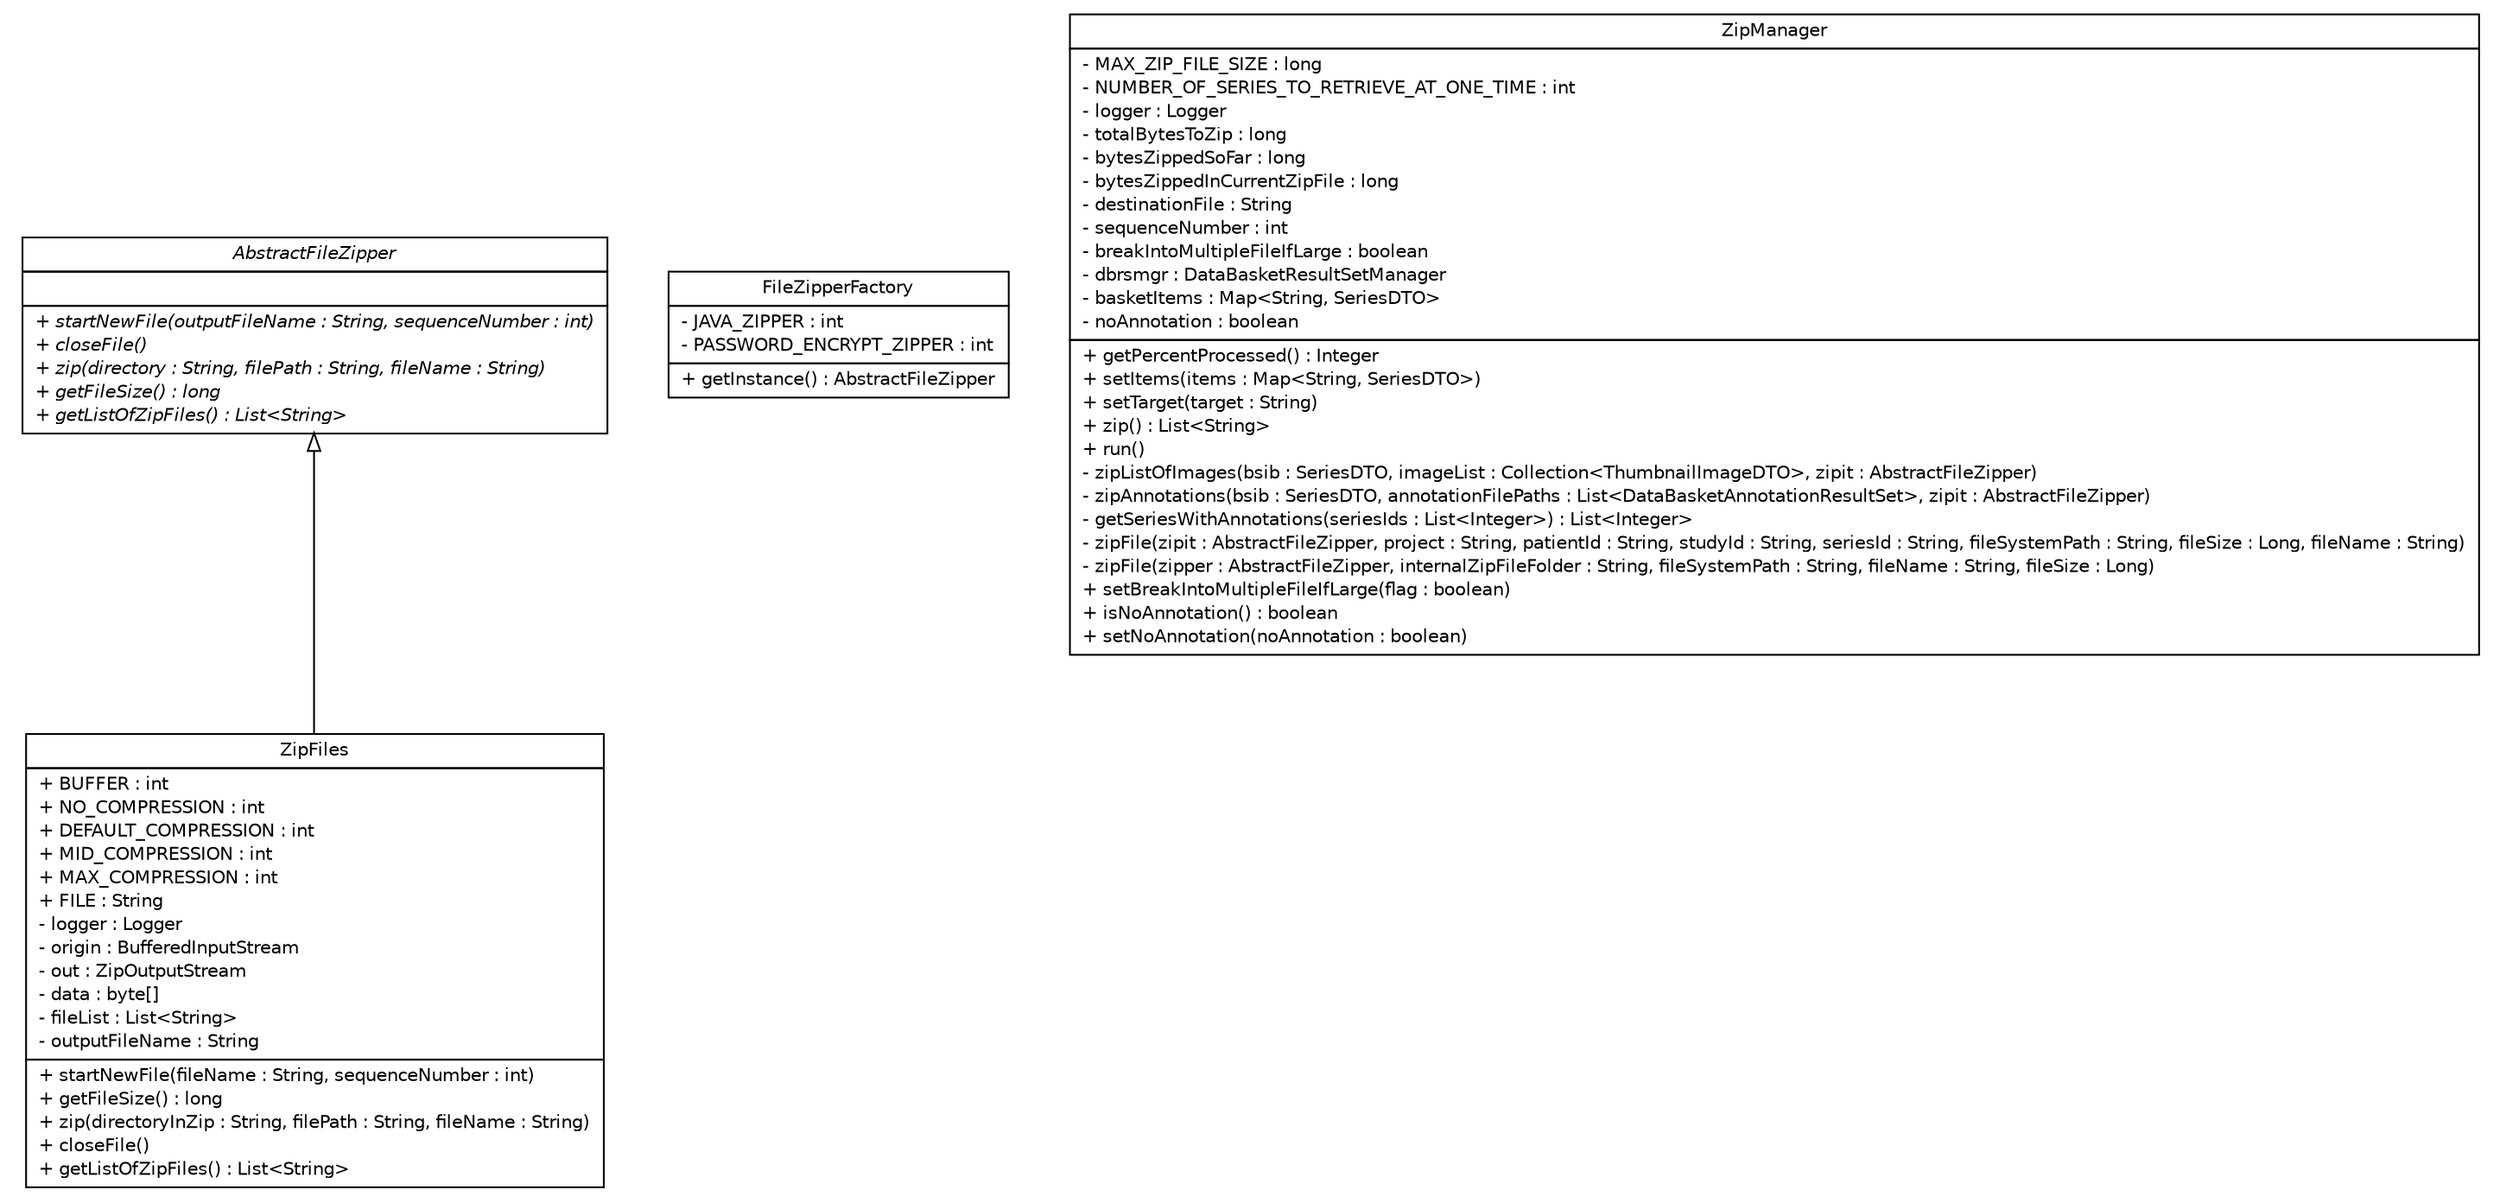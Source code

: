 #!/usr/local/bin/dot
#
# Class diagram 
# Generated by UmlGraph version 4.8 (http://www.spinellis.gr/sw/umlgraph)
#

digraph G {
	edge [fontname="Helvetica",fontsize=10,labelfontname="Helvetica",labelfontsize=10];
	node [fontname="Helvetica",fontsize=10,shape=plaintext];
	// gov.nih.nci.ncia.zip.AbstractFileZipper
	c6556 [label=<<table border="0" cellborder="1" cellspacing="0" cellpadding="2" port="p" href="./AbstractFileZipper.html">
		<tr><td><table border="0" cellspacing="0" cellpadding="1">
			<tr><td><font face="Helvetica-Oblique"> AbstractFileZipper </font></td></tr>
		</table></td></tr>
		<tr><td><table border="0" cellspacing="0" cellpadding="1">
			<tr><td align="left">  </td></tr>
		</table></td></tr>
		<tr><td><table border="0" cellspacing="0" cellpadding="1">
			<tr><td align="left"><font face="Helvetica-Oblique" point-size="10.0"> + startNewFile(outputFileName : String, sequenceNumber : int) </font></td></tr>
			<tr><td align="left"><font face="Helvetica-Oblique" point-size="10.0"> + closeFile() </font></td></tr>
			<tr><td align="left"><font face="Helvetica-Oblique" point-size="10.0"> + zip(directory : String, filePath : String, fileName : String) </font></td></tr>
			<tr><td align="left"><font face="Helvetica-Oblique" point-size="10.0"> + getFileSize() : long </font></td></tr>
			<tr><td align="left"><font face="Helvetica-Oblique" point-size="10.0"> + getListOfZipFiles() : List&lt;String&gt; </font></td></tr>
		</table></td></tr>
		</table>>, fontname="Helvetica", fontcolor="black", fontsize=10.0];
	// gov.nih.nci.ncia.zip.FileZipperFactory
	c6557 [label=<<table border="0" cellborder="1" cellspacing="0" cellpadding="2" port="p" href="./FileZipperFactory.html">
		<tr><td><table border="0" cellspacing="0" cellpadding="1">
			<tr><td> FileZipperFactory </td></tr>
		</table></td></tr>
		<tr><td><table border="0" cellspacing="0" cellpadding="1">
			<tr><td align="left"> - JAVA_ZIPPER : int </td></tr>
			<tr><td align="left"> - PASSWORD_ENCRYPT_ZIPPER : int </td></tr>
		</table></td></tr>
		<tr><td><table border="0" cellspacing="0" cellpadding="1">
			<tr><td align="left"> + getInstance() : AbstractFileZipper </td></tr>
		</table></td></tr>
		</table>>, fontname="Helvetica", fontcolor="black", fontsize=10.0];
	// gov.nih.nci.ncia.zip.ZipFiles
	c6558 [label=<<table border="0" cellborder="1" cellspacing="0" cellpadding="2" port="p" href="./ZipFiles.html">
		<tr><td><table border="0" cellspacing="0" cellpadding="1">
			<tr><td> ZipFiles </td></tr>
		</table></td></tr>
		<tr><td><table border="0" cellspacing="0" cellpadding="1">
			<tr><td align="left"> + BUFFER : int </td></tr>
			<tr><td align="left"> + NO_COMPRESSION : int </td></tr>
			<tr><td align="left"> + DEFAULT_COMPRESSION : int </td></tr>
			<tr><td align="left"> + MID_COMPRESSION : int </td></tr>
			<tr><td align="left"> + MAX_COMPRESSION : int </td></tr>
			<tr><td align="left"> + FILE : String </td></tr>
			<tr><td align="left"> - logger : Logger </td></tr>
			<tr><td align="left"> - origin : BufferedInputStream </td></tr>
			<tr><td align="left"> - out : ZipOutputStream </td></tr>
			<tr><td align="left"> - data : byte[] </td></tr>
			<tr><td align="left"> - fileList : List&lt;String&gt; </td></tr>
			<tr><td align="left"> - outputFileName : String </td></tr>
		</table></td></tr>
		<tr><td><table border="0" cellspacing="0" cellpadding="1">
			<tr><td align="left"> + startNewFile(fileName : String, sequenceNumber : int) </td></tr>
			<tr><td align="left"> + getFileSize() : long </td></tr>
			<tr><td align="left"> + zip(directoryInZip : String, filePath : String, fileName : String) </td></tr>
			<tr><td align="left"> + closeFile() </td></tr>
			<tr><td align="left"> + getListOfZipFiles() : List&lt;String&gt; </td></tr>
		</table></td></tr>
		</table>>, fontname="Helvetica", fontcolor="black", fontsize=10.0];
	// gov.nih.nci.ncia.zip.ZipManager
	c6559 [label=<<table border="0" cellborder="1" cellspacing="0" cellpadding="2" port="p" href="./ZipManager.html">
		<tr><td><table border="0" cellspacing="0" cellpadding="1">
			<tr><td> ZipManager </td></tr>
		</table></td></tr>
		<tr><td><table border="0" cellspacing="0" cellpadding="1">
			<tr><td align="left"> - MAX_ZIP_FILE_SIZE : long </td></tr>
			<tr><td align="left"> - NUMBER_OF_SERIES_TO_RETRIEVE_AT_ONE_TIME : int </td></tr>
			<tr><td align="left"> - logger : Logger </td></tr>
			<tr><td align="left"> - totalBytesToZip : long </td></tr>
			<tr><td align="left"> - bytesZippedSoFar : long </td></tr>
			<tr><td align="left"> - bytesZippedInCurrentZipFile : long </td></tr>
			<tr><td align="left"> - destinationFile : String </td></tr>
			<tr><td align="left"> - sequenceNumber : int </td></tr>
			<tr><td align="left"> - breakIntoMultipleFileIfLarge : boolean </td></tr>
			<tr><td align="left"> - dbrsmgr : DataBasketResultSetManager </td></tr>
			<tr><td align="left"> - basketItems : Map&lt;String, SeriesDTO&gt; </td></tr>
			<tr><td align="left"> - noAnnotation : boolean </td></tr>
		</table></td></tr>
		<tr><td><table border="0" cellspacing="0" cellpadding="1">
			<tr><td align="left"> + getPercentProcessed() : Integer </td></tr>
			<tr><td align="left"> + setItems(items : Map&lt;String, SeriesDTO&gt;) </td></tr>
			<tr><td align="left"> + setTarget(target : String) </td></tr>
			<tr><td align="left"> + zip() : List&lt;String&gt; </td></tr>
			<tr><td align="left"> + run() </td></tr>
			<tr><td align="left"> - zipListOfImages(bsib : SeriesDTO, imageList : Collection&lt;ThumbnailImageDTO&gt;, zipit : AbstractFileZipper) </td></tr>
			<tr><td align="left"> - zipAnnotations(bsib : SeriesDTO, annotationFilePaths : List&lt;DataBasketAnnotationResultSet&gt;, zipit : AbstractFileZipper) </td></tr>
			<tr><td align="left"> - getSeriesWithAnnotations(seriesIds : List&lt;Integer&gt;) : List&lt;Integer&gt; </td></tr>
			<tr><td align="left"> - zipFile(zipit : AbstractFileZipper, project : String, patientId : String, studyId : String, seriesId : String, fileSystemPath : String, fileSize : Long, fileName : String) </td></tr>
			<tr><td align="left"> - zipFile(zipper : AbstractFileZipper, internalZipFileFolder : String, fileSystemPath : String, fileName : String, fileSize : Long) </td></tr>
			<tr><td align="left"> + setBreakIntoMultipleFileIfLarge(flag : boolean) </td></tr>
			<tr><td align="left"> + isNoAnnotation() : boolean </td></tr>
			<tr><td align="left"> + setNoAnnotation(noAnnotation : boolean) </td></tr>
		</table></td></tr>
		</table>>, fontname="Helvetica", fontcolor="black", fontsize=10.0];
	//gov.nih.nci.ncia.zip.ZipFiles extends gov.nih.nci.ncia.zip.AbstractFileZipper
	c6556:p -> c6558:p [dir=back,arrowtail=empty];
}

